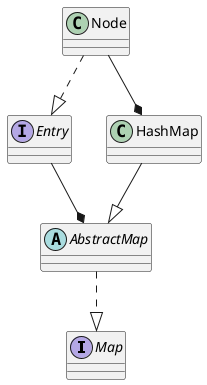 @startuml

Interface Map
Interface Entry
abstract class AbstractMap
class HashMap
class Node

AbstractMap ..|> Map
Node ..|> Entry
HashMap --|> AbstractMap
Node --* HashMap
Entry --* AbstractMap

@enduml